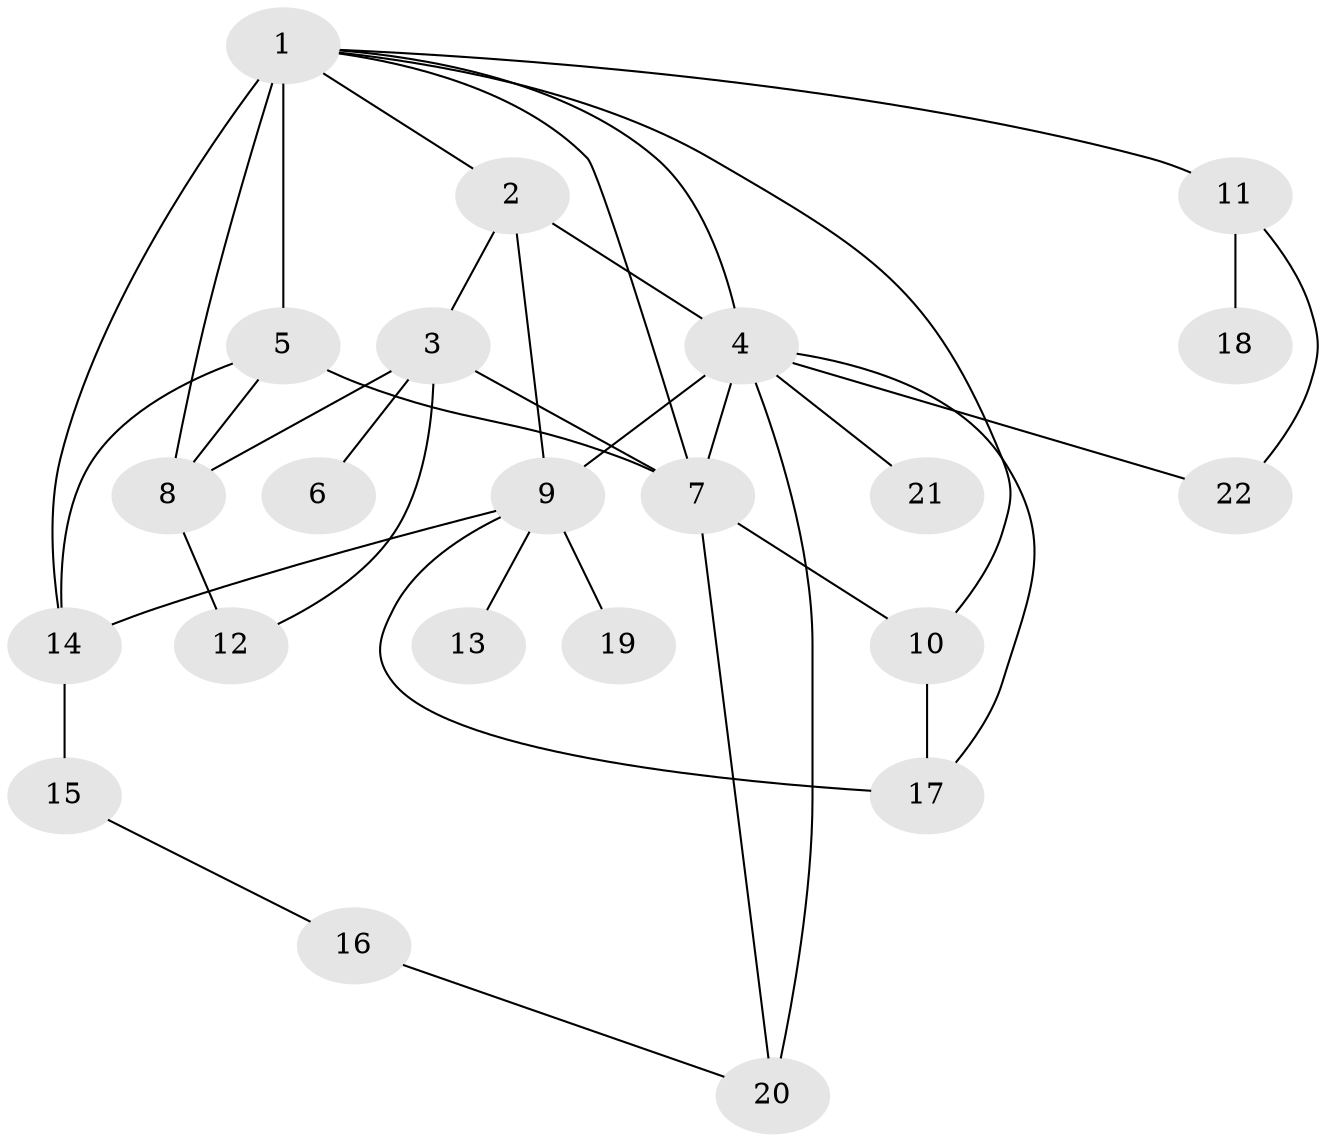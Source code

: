 // original degree distribution, {7: 0.0410958904109589, 6: 0.0273972602739726, 5: 0.0821917808219178, 2: 0.3150684931506849, 4: 0.1643835616438356, 3: 0.136986301369863, 1: 0.2328767123287671}
// Generated by graph-tools (version 1.1) at 2025/48/03/04/25 22:48:49]
// undirected, 22 vertices, 37 edges
graph export_dot {
  node [color=gray90,style=filled];
  1;
  2;
  3;
  4;
  5;
  6;
  7;
  8;
  9;
  10;
  11;
  12;
  13;
  14;
  15;
  16;
  17;
  18;
  19;
  20;
  21;
  22;
  1 -- 2 [weight=1.0];
  1 -- 4 [weight=1.0];
  1 -- 5 [weight=2.0];
  1 -- 7 [weight=2.0];
  1 -- 8 [weight=4.0];
  1 -- 10 [weight=1.0];
  1 -- 11 [weight=1.0];
  1 -- 14 [weight=1.0];
  2 -- 3 [weight=1.0];
  2 -- 4 [weight=2.0];
  2 -- 9 [weight=2.0];
  3 -- 6 [weight=1.0];
  3 -- 7 [weight=2.0];
  3 -- 8 [weight=1.0];
  3 -- 12 [weight=1.0];
  4 -- 7 [weight=5.0];
  4 -- 9 [weight=1.0];
  4 -- 17 [weight=1.0];
  4 -- 20 [weight=2.0];
  4 -- 21 [weight=1.0];
  4 -- 22 [weight=2.0];
  5 -- 7 [weight=2.0];
  5 -- 8 [weight=1.0];
  5 -- 14 [weight=1.0];
  7 -- 10 [weight=1.0];
  7 -- 20 [weight=1.0];
  8 -- 12 [weight=1.0];
  9 -- 13 [weight=1.0];
  9 -- 14 [weight=1.0];
  9 -- 17 [weight=1.0];
  9 -- 19 [weight=1.0];
  10 -- 17 [weight=1.0];
  11 -- 18 [weight=1.0];
  11 -- 22 [weight=1.0];
  14 -- 15 [weight=2.0];
  15 -- 16 [weight=1.0];
  16 -- 20 [weight=1.0];
}
